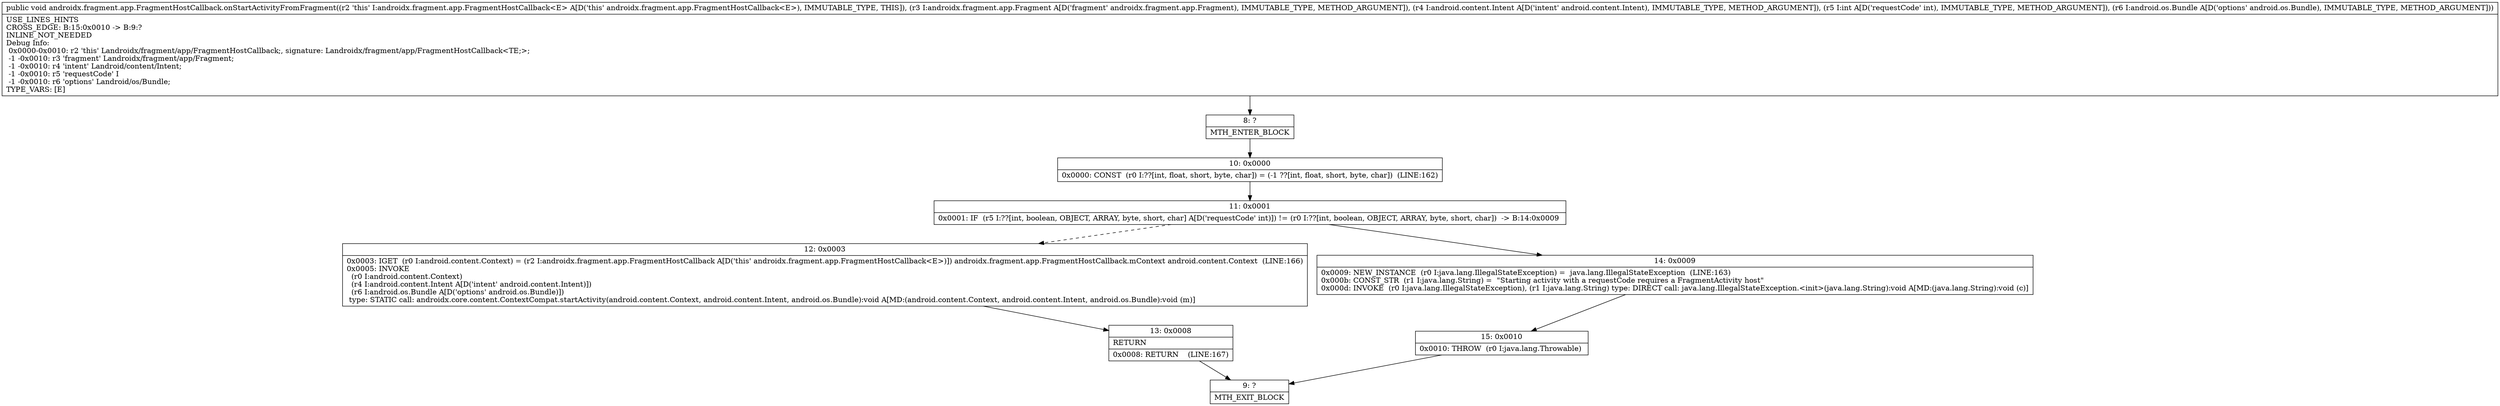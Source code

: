 digraph "CFG forandroidx.fragment.app.FragmentHostCallback.onStartActivityFromFragment(Landroidx\/fragment\/app\/Fragment;Landroid\/content\/Intent;ILandroid\/os\/Bundle;)V" {
Node_8 [shape=record,label="{8\:\ ?|MTH_ENTER_BLOCK\l}"];
Node_10 [shape=record,label="{10\:\ 0x0000|0x0000: CONST  (r0 I:??[int, float, short, byte, char]) = (\-1 ??[int, float, short, byte, char])  (LINE:162)\l}"];
Node_11 [shape=record,label="{11\:\ 0x0001|0x0001: IF  (r5 I:??[int, boolean, OBJECT, ARRAY, byte, short, char] A[D('requestCode' int)]) != (r0 I:??[int, boolean, OBJECT, ARRAY, byte, short, char])  \-\> B:14:0x0009 \l}"];
Node_12 [shape=record,label="{12\:\ 0x0003|0x0003: IGET  (r0 I:android.content.Context) = (r2 I:androidx.fragment.app.FragmentHostCallback A[D('this' androidx.fragment.app.FragmentHostCallback\<E\>)]) androidx.fragment.app.FragmentHostCallback.mContext android.content.Context  (LINE:166)\l0x0005: INVOKE  \l  (r0 I:android.content.Context)\l  (r4 I:android.content.Intent A[D('intent' android.content.Intent)])\l  (r6 I:android.os.Bundle A[D('options' android.os.Bundle)])\l type: STATIC call: androidx.core.content.ContextCompat.startActivity(android.content.Context, android.content.Intent, android.os.Bundle):void A[MD:(android.content.Context, android.content.Intent, android.os.Bundle):void (m)]\l}"];
Node_13 [shape=record,label="{13\:\ 0x0008|RETURN\l|0x0008: RETURN    (LINE:167)\l}"];
Node_9 [shape=record,label="{9\:\ ?|MTH_EXIT_BLOCK\l}"];
Node_14 [shape=record,label="{14\:\ 0x0009|0x0009: NEW_INSTANCE  (r0 I:java.lang.IllegalStateException) =  java.lang.IllegalStateException  (LINE:163)\l0x000b: CONST_STR  (r1 I:java.lang.String) =  \"Starting activity with a requestCode requires a FragmentActivity host\" \l0x000d: INVOKE  (r0 I:java.lang.IllegalStateException), (r1 I:java.lang.String) type: DIRECT call: java.lang.IllegalStateException.\<init\>(java.lang.String):void A[MD:(java.lang.String):void (c)]\l}"];
Node_15 [shape=record,label="{15\:\ 0x0010|0x0010: THROW  (r0 I:java.lang.Throwable) \l}"];
MethodNode[shape=record,label="{public void androidx.fragment.app.FragmentHostCallback.onStartActivityFromFragment((r2 'this' I:androidx.fragment.app.FragmentHostCallback\<E\> A[D('this' androidx.fragment.app.FragmentHostCallback\<E\>), IMMUTABLE_TYPE, THIS]), (r3 I:androidx.fragment.app.Fragment A[D('fragment' androidx.fragment.app.Fragment), IMMUTABLE_TYPE, METHOD_ARGUMENT]), (r4 I:android.content.Intent A[D('intent' android.content.Intent), IMMUTABLE_TYPE, METHOD_ARGUMENT]), (r5 I:int A[D('requestCode' int), IMMUTABLE_TYPE, METHOD_ARGUMENT]), (r6 I:android.os.Bundle A[D('options' android.os.Bundle), IMMUTABLE_TYPE, METHOD_ARGUMENT]))  | USE_LINES_HINTS\lCROSS_EDGE: B:15:0x0010 \-\> B:9:?\lINLINE_NOT_NEEDED\lDebug Info:\l  0x0000\-0x0010: r2 'this' Landroidx\/fragment\/app\/FragmentHostCallback;, signature: Landroidx\/fragment\/app\/FragmentHostCallback\<TE;\>;\l  \-1 \-0x0010: r3 'fragment' Landroidx\/fragment\/app\/Fragment;\l  \-1 \-0x0010: r4 'intent' Landroid\/content\/Intent;\l  \-1 \-0x0010: r5 'requestCode' I\l  \-1 \-0x0010: r6 'options' Landroid\/os\/Bundle;\lTYPE_VARS: [E]\l}"];
MethodNode -> Node_8;Node_8 -> Node_10;
Node_10 -> Node_11;
Node_11 -> Node_12[style=dashed];
Node_11 -> Node_14;
Node_12 -> Node_13;
Node_13 -> Node_9;
Node_14 -> Node_15;
Node_15 -> Node_9;
}

